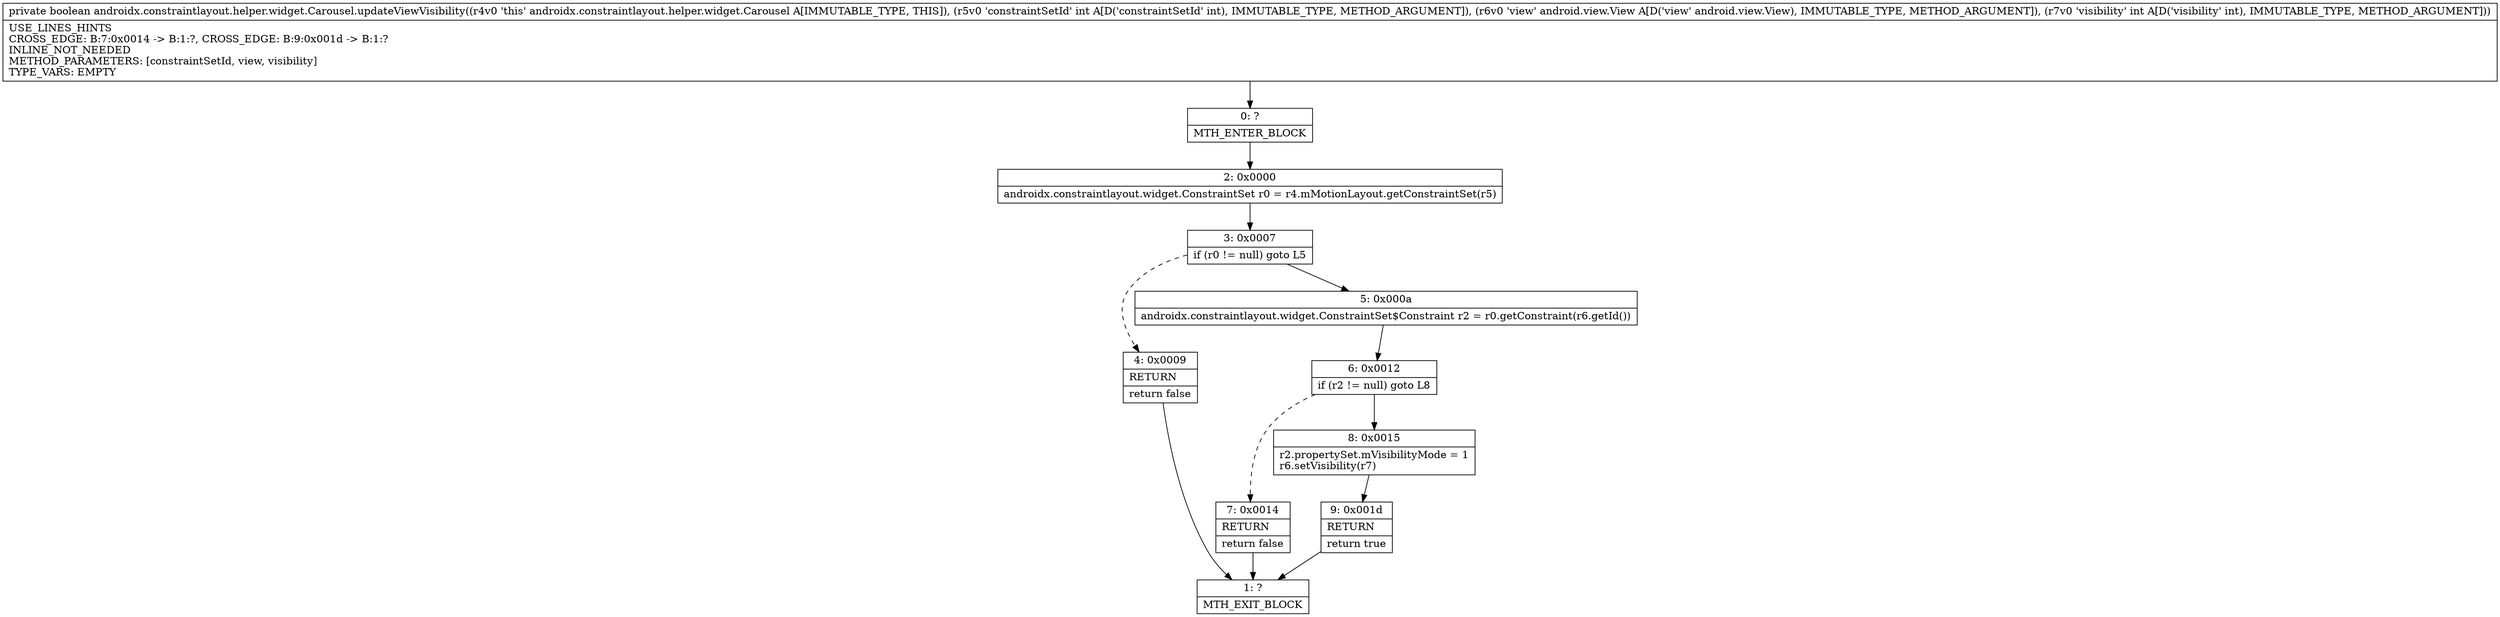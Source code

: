 digraph "CFG forandroidx.constraintlayout.helper.widget.Carousel.updateViewVisibility(ILandroid\/view\/View;I)Z" {
Node_0 [shape=record,label="{0\:\ ?|MTH_ENTER_BLOCK\l}"];
Node_2 [shape=record,label="{2\:\ 0x0000|androidx.constraintlayout.widget.ConstraintSet r0 = r4.mMotionLayout.getConstraintSet(r5)\l}"];
Node_3 [shape=record,label="{3\:\ 0x0007|if (r0 != null) goto L5\l}"];
Node_4 [shape=record,label="{4\:\ 0x0009|RETURN\l|return false\l}"];
Node_1 [shape=record,label="{1\:\ ?|MTH_EXIT_BLOCK\l}"];
Node_5 [shape=record,label="{5\:\ 0x000a|androidx.constraintlayout.widget.ConstraintSet$Constraint r2 = r0.getConstraint(r6.getId())\l}"];
Node_6 [shape=record,label="{6\:\ 0x0012|if (r2 != null) goto L8\l}"];
Node_7 [shape=record,label="{7\:\ 0x0014|RETURN\l|return false\l}"];
Node_8 [shape=record,label="{8\:\ 0x0015|r2.propertySet.mVisibilityMode = 1\lr6.setVisibility(r7)\l}"];
Node_9 [shape=record,label="{9\:\ 0x001d|RETURN\l|return true\l}"];
MethodNode[shape=record,label="{private boolean androidx.constraintlayout.helper.widget.Carousel.updateViewVisibility((r4v0 'this' androidx.constraintlayout.helper.widget.Carousel A[IMMUTABLE_TYPE, THIS]), (r5v0 'constraintSetId' int A[D('constraintSetId' int), IMMUTABLE_TYPE, METHOD_ARGUMENT]), (r6v0 'view' android.view.View A[D('view' android.view.View), IMMUTABLE_TYPE, METHOD_ARGUMENT]), (r7v0 'visibility' int A[D('visibility' int), IMMUTABLE_TYPE, METHOD_ARGUMENT]))  | USE_LINES_HINTS\lCROSS_EDGE: B:7:0x0014 \-\> B:1:?, CROSS_EDGE: B:9:0x001d \-\> B:1:?\lINLINE_NOT_NEEDED\lMETHOD_PARAMETERS: [constraintSetId, view, visibility]\lTYPE_VARS: EMPTY\l}"];
MethodNode -> Node_0;Node_0 -> Node_2;
Node_2 -> Node_3;
Node_3 -> Node_4[style=dashed];
Node_3 -> Node_5;
Node_4 -> Node_1;
Node_5 -> Node_6;
Node_6 -> Node_7[style=dashed];
Node_6 -> Node_8;
Node_7 -> Node_1;
Node_8 -> Node_9;
Node_9 -> Node_1;
}


